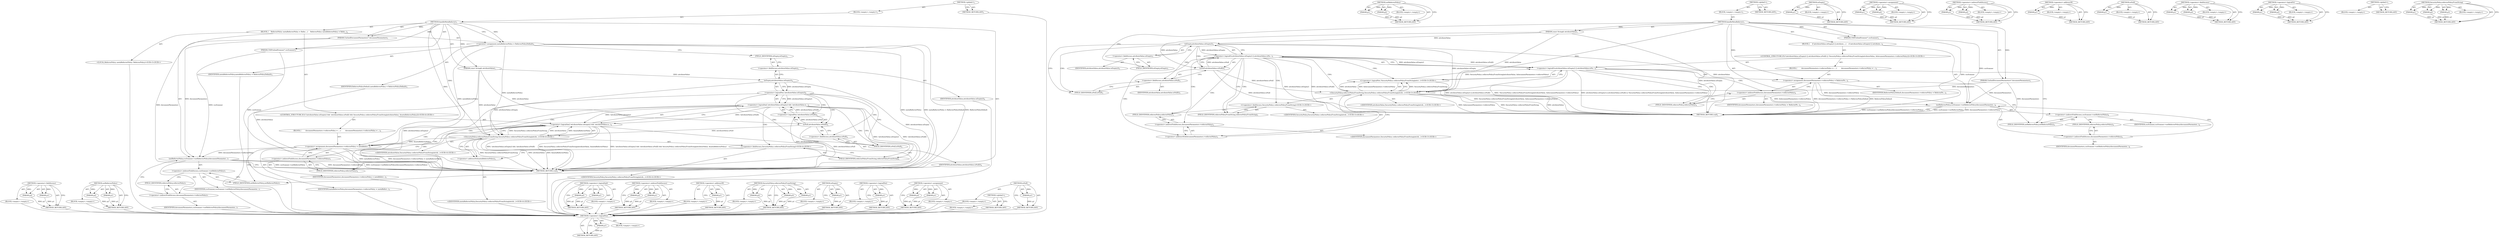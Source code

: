 digraph "isNull" {
vulnerable_86 [label=<(METHOD,&lt;operator&gt;.logicalNot)>];
vulnerable_87 [label=<(PARAM,p1)>];
vulnerable_88 [label=<(BLOCK,&lt;empty&gt;,&lt;empty&gt;)>];
vulnerable_89 [label=<(METHOD_RETURN,ANY)>];
vulnerable_110 [label=<(METHOD,setReferrerPolicy)>];
vulnerable_111 [label=<(PARAM,p1)>];
vulnerable_112 [label=<(PARAM,p2)>];
vulnerable_113 [label=<(BLOCK,&lt;empty&gt;,&lt;empty&gt;)>];
vulnerable_114 [label=<(METHOD_RETURN,ANY)>];
vulnerable_6 [label=<(METHOD,&lt;global&gt;)<SUB>1</SUB>>];
vulnerable_7 [label=<(BLOCK,&lt;empty&gt;,&lt;empty&gt;)<SUB>1</SUB>>];
vulnerable_8 [label=<(METHOD,handleMetaReferrer)<SUB>1</SUB>>];
vulnerable_9 [label=<(PARAM,const String&amp; attributeValue)<SUB>1</SUB>>];
vulnerable_10 [label=<(PARAM,CachedDocumentParameters* documentParameters)<SUB>1</SUB>>];
vulnerable_11 [label=<(PARAM,CSSPreloadScanner* cssScanner)<SUB>1</SUB>>];
vulnerable_12 [label=<(BLOCK,{
    if (attributeValue.isEmpty() || attribute...,{
    if (attributeValue.isEmpty() || attribute...)<SUB>2</SUB>>];
vulnerable_13 [label="<(CONTROL_STRUCTURE,IF,if (attributeValue.isEmpty() || attributeValue.isNull() || !SecurityPolicy::referrerPolicyFromString(attributeValue, &amp;documentParameters-&gt;referrerPolicy)))<SUB>3</SUB>>"];
vulnerable_14 [label=<(&lt;operator&gt;.logicalOr,attributeValue.isEmpty() || attributeValue.isNu...)<SUB>3</SUB>>];
vulnerable_15 [label=<(&lt;operator&gt;.logicalOr,attributeValue.isEmpty() || attributeValue.isNu...)<SUB>3</SUB>>];
vulnerable_16 [label=<(isEmpty,attributeValue.isEmpty())<SUB>3</SUB>>];
vulnerable_17 [label=<(&lt;operator&gt;.fieldAccess,attributeValue.isEmpty)<SUB>3</SUB>>];
vulnerable_18 [label=<(IDENTIFIER,attributeValue,attributeValue.isEmpty())<SUB>3</SUB>>];
vulnerable_19 [label=<(FIELD_IDENTIFIER,isEmpty,isEmpty)<SUB>3</SUB>>];
vulnerable_20 [label=<(isNull,attributeValue.isNull())<SUB>3</SUB>>];
vulnerable_21 [label=<(&lt;operator&gt;.fieldAccess,attributeValue.isNull)<SUB>3</SUB>>];
vulnerable_22 [label=<(IDENTIFIER,attributeValue,attributeValue.isNull())<SUB>3</SUB>>];
vulnerable_23 [label=<(FIELD_IDENTIFIER,isNull,isNull)<SUB>3</SUB>>];
vulnerable_24 [label="<(&lt;operator&gt;.logicalNot,!SecurityPolicy::referrerPolicyFromString(attri...)<SUB>3</SUB>>"];
vulnerable_25 [label="<(SecurityPolicy.referrerPolicyFromString,SecurityPolicy::referrerPolicyFromString(attrib...)<SUB>3</SUB>>"];
vulnerable_26 [label="<(&lt;operator&gt;.fieldAccess,SecurityPolicy::referrerPolicyFromString)<SUB>3</SUB>>"];
vulnerable_27 [label="<(IDENTIFIER,SecurityPolicy,SecurityPolicy::referrerPolicyFromString(attrib...)<SUB>3</SUB>>"];
vulnerable_28 [label=<(FIELD_IDENTIFIER,referrerPolicyFromString,referrerPolicyFromString)<SUB>3</SUB>>];
vulnerable_29 [label="<(IDENTIFIER,attributeValue,SecurityPolicy::referrerPolicyFromString(attrib...)<SUB>3</SUB>>"];
vulnerable_30 [label=<(&lt;operator&gt;.addressOf,&amp;documentParameters-&gt;referrerPolicy)<SUB>3</SUB>>];
vulnerable_31 [label=<(&lt;operator&gt;.indirectFieldAccess,documentParameters-&gt;referrerPolicy)<SUB>3</SUB>>];
vulnerable_32 [label="<(IDENTIFIER,documentParameters,SecurityPolicy::referrerPolicyFromString(attrib...)<SUB>3</SUB>>"];
vulnerable_33 [label=<(FIELD_IDENTIFIER,referrerPolicy,referrerPolicy)<SUB>3</SUB>>];
vulnerable_34 [label=<(BLOCK,{
        documentParameters-&gt;referrerPolicy = ...,{
        documentParameters-&gt;referrerPolicy = ...)<SUB>3</SUB>>];
vulnerable_35 [label=<(&lt;operator&gt;.assignment,documentParameters-&gt;referrerPolicy = ReferrerPo...)<SUB>4</SUB>>];
vulnerable_36 [label=<(&lt;operator&gt;.indirectFieldAccess,documentParameters-&gt;referrerPolicy)<SUB>4</SUB>>];
vulnerable_37 [label=<(IDENTIFIER,documentParameters,documentParameters-&gt;referrerPolicy = ReferrerPo...)<SUB>4</SUB>>];
vulnerable_38 [label=<(FIELD_IDENTIFIER,referrerPolicy,referrerPolicy)<SUB>4</SUB>>];
vulnerable_39 [label=<(IDENTIFIER,ReferrerPolicyDefault,documentParameters-&gt;referrerPolicy = ReferrerPo...)<SUB>4</SUB>>];
vulnerable_40 [label=<(setReferrerPolicy,cssScanner-&gt;setReferrerPolicy(documentParameter...)<SUB>6</SUB>>];
vulnerable_41 [label=<(&lt;operator&gt;.indirectFieldAccess,cssScanner-&gt;setReferrerPolicy)<SUB>6</SUB>>];
vulnerable_42 [label=<(IDENTIFIER,cssScanner,cssScanner-&gt;setReferrerPolicy(documentParameter...)<SUB>6</SUB>>];
vulnerable_43 [label=<(FIELD_IDENTIFIER,setReferrerPolicy,setReferrerPolicy)<SUB>6</SUB>>];
vulnerable_44 [label=<(&lt;operator&gt;.indirectFieldAccess,documentParameters-&gt;referrerPolicy)<SUB>6</SUB>>];
vulnerable_45 [label=<(IDENTIFIER,documentParameters,cssScanner-&gt;setReferrerPolicy(documentParameter...)<SUB>6</SUB>>];
vulnerable_46 [label=<(FIELD_IDENTIFIER,referrerPolicy,referrerPolicy)<SUB>6</SUB>>];
vulnerable_47 [label=<(METHOD_RETURN,void)<SUB>1</SUB>>];
vulnerable_49 [label=<(METHOD_RETURN,ANY)<SUB>1</SUB>>];
vulnerable_73 [label=<(METHOD,isEmpty)>];
vulnerable_74 [label=<(PARAM,p1)>];
vulnerable_75 [label=<(BLOCK,&lt;empty&gt;,&lt;empty&gt;)>];
vulnerable_76 [label=<(METHOD_RETURN,ANY)>];
vulnerable_105 [label=<(METHOD,&lt;operator&gt;.assignment)>];
vulnerable_106 [label=<(PARAM,p1)>];
vulnerable_107 [label=<(PARAM,p2)>];
vulnerable_108 [label=<(BLOCK,&lt;empty&gt;,&lt;empty&gt;)>];
vulnerable_109 [label=<(METHOD_RETURN,ANY)>];
vulnerable_100 [label=<(METHOD,&lt;operator&gt;.indirectFieldAccess)>];
vulnerable_101 [label=<(PARAM,p1)>];
vulnerable_102 [label=<(PARAM,p2)>];
vulnerable_103 [label=<(BLOCK,&lt;empty&gt;,&lt;empty&gt;)>];
vulnerable_104 [label=<(METHOD_RETURN,ANY)>];
vulnerable_96 [label=<(METHOD,&lt;operator&gt;.addressOf)>];
vulnerable_97 [label=<(PARAM,p1)>];
vulnerable_98 [label=<(BLOCK,&lt;empty&gt;,&lt;empty&gt;)>];
vulnerable_99 [label=<(METHOD_RETURN,ANY)>];
vulnerable_82 [label=<(METHOD,isNull)>];
vulnerable_83 [label=<(PARAM,p1)>];
vulnerable_84 [label=<(BLOCK,&lt;empty&gt;,&lt;empty&gt;)>];
vulnerable_85 [label=<(METHOD_RETURN,ANY)>];
vulnerable_77 [label=<(METHOD,&lt;operator&gt;.fieldAccess)>];
vulnerable_78 [label=<(PARAM,p1)>];
vulnerable_79 [label=<(PARAM,p2)>];
vulnerable_80 [label=<(BLOCK,&lt;empty&gt;,&lt;empty&gt;)>];
vulnerable_81 [label=<(METHOD_RETURN,ANY)>];
vulnerable_68 [label=<(METHOD,&lt;operator&gt;.logicalOr)>];
vulnerable_69 [label=<(PARAM,p1)>];
vulnerable_70 [label=<(PARAM,p2)>];
vulnerable_71 [label=<(BLOCK,&lt;empty&gt;,&lt;empty&gt;)>];
vulnerable_72 [label=<(METHOD_RETURN,ANY)>];
vulnerable_62 [label=<(METHOD,&lt;global&gt;)<SUB>1</SUB>>];
vulnerable_63 [label=<(BLOCK,&lt;empty&gt;,&lt;empty&gt;)>];
vulnerable_64 [label=<(METHOD_RETURN,ANY)>];
vulnerable_90 [label=<(METHOD,SecurityPolicy.referrerPolicyFromString)>];
vulnerable_91 [label=<(PARAM,p1)>];
vulnerable_92 [label=<(PARAM,p2)>];
vulnerable_93 [label=<(PARAM,p3)>];
vulnerable_94 [label=<(BLOCK,&lt;empty&gt;,&lt;empty&gt;)>];
vulnerable_95 [label=<(METHOD_RETURN,ANY)>];
fixed_91 [label=<(METHOD,&lt;operator&gt;.fieldAccess)>];
fixed_92 [label=<(PARAM,p1)>];
fixed_93 [label=<(PARAM,p2)>];
fixed_94 [label=<(BLOCK,&lt;empty&gt;,&lt;empty&gt;)>];
fixed_95 [label=<(METHOD_RETURN,ANY)>];
fixed_115 [label=<(METHOD,setReferrerPolicy)>];
fixed_116 [label=<(PARAM,p1)>];
fixed_117 [label=<(PARAM,p2)>];
fixed_118 [label=<(BLOCK,&lt;empty&gt;,&lt;empty&gt;)>];
fixed_119 [label=<(METHOD_RETURN,ANY)>];
fixed_6 [label=<(METHOD,&lt;global&gt;)<SUB>1</SUB>>];
fixed_7 [label=<(BLOCK,&lt;empty&gt;,&lt;empty&gt;)<SUB>1</SUB>>];
fixed_8 [label=<(METHOD,handleMetaReferrer)<SUB>1</SUB>>];
fixed_9 [label=<(PARAM,const String&amp; attributeValue)<SUB>1</SUB>>];
fixed_10 [label=<(PARAM,CachedDocumentParameters* documentParameters)<SUB>1</SUB>>];
fixed_11 [label=<(PARAM,CSSPreloadScanner* cssScanner)<SUB>1</SUB>>];
fixed_12 [label=<(BLOCK,{
    ReferrerPolicy metaReferrerPolicy = Refer...,{
    ReferrerPolicy metaReferrerPolicy = Refer...)<SUB>2</SUB>>];
fixed_13 [label="<(LOCAL,ReferrerPolicy metaReferrerPolicy: ReferrerPolicy)<SUB>3</SUB>>"];
fixed_14 [label=<(&lt;operator&gt;.assignment,metaReferrerPolicy = ReferrerPolicyDefault)<SUB>3</SUB>>];
fixed_15 [label=<(IDENTIFIER,metaReferrerPolicy,metaReferrerPolicy = ReferrerPolicyDefault)<SUB>3</SUB>>];
fixed_16 [label=<(IDENTIFIER,ReferrerPolicyDefault,metaReferrerPolicy = ReferrerPolicyDefault)<SUB>3</SUB>>];
fixed_17 [label="<(CONTROL_STRUCTURE,IF,if (!attributeValue.isEmpty() &amp;&amp; !attributeValue.isNull() &amp;&amp; SecurityPolicy::referrerPolicyFromString(attributeValue, &amp;metaReferrerPolicy)))<SUB>4</SUB>>"];
fixed_18 [label=<(&lt;operator&gt;.logicalAnd,!attributeValue.isEmpty() &amp;&amp; !attributeValue.is...)<SUB>4</SUB>>];
fixed_19 [label=<(&lt;operator&gt;.logicalAnd,!attributeValue.isEmpty() &amp;&amp; !attributeValue.is...)<SUB>4</SUB>>];
fixed_20 [label=<(&lt;operator&gt;.logicalNot,!attributeValue.isEmpty())<SUB>4</SUB>>];
fixed_21 [label=<(isEmpty,attributeValue.isEmpty())<SUB>4</SUB>>];
fixed_22 [label=<(&lt;operator&gt;.fieldAccess,attributeValue.isEmpty)<SUB>4</SUB>>];
fixed_23 [label=<(IDENTIFIER,attributeValue,attributeValue.isEmpty())<SUB>4</SUB>>];
fixed_24 [label=<(FIELD_IDENTIFIER,isEmpty,isEmpty)<SUB>4</SUB>>];
fixed_25 [label=<(&lt;operator&gt;.logicalNot,!attributeValue.isNull())<SUB>4</SUB>>];
fixed_26 [label=<(isNull,attributeValue.isNull())<SUB>4</SUB>>];
fixed_27 [label=<(&lt;operator&gt;.fieldAccess,attributeValue.isNull)<SUB>4</SUB>>];
fixed_28 [label=<(IDENTIFIER,attributeValue,attributeValue.isNull())<SUB>4</SUB>>];
fixed_29 [label=<(FIELD_IDENTIFIER,isNull,isNull)<SUB>4</SUB>>];
fixed_30 [label="<(SecurityPolicy.referrerPolicyFromString,SecurityPolicy::referrerPolicyFromString(attrib...)<SUB>4</SUB>>"];
fixed_31 [label="<(&lt;operator&gt;.fieldAccess,SecurityPolicy::referrerPolicyFromString)<SUB>4</SUB>>"];
fixed_32 [label="<(IDENTIFIER,SecurityPolicy,SecurityPolicy::referrerPolicyFromString(attrib...)<SUB>4</SUB>>"];
fixed_33 [label=<(FIELD_IDENTIFIER,referrerPolicyFromString,referrerPolicyFromString)<SUB>4</SUB>>];
fixed_34 [label="<(IDENTIFIER,attributeValue,SecurityPolicy::referrerPolicyFromString(attrib...)<SUB>4</SUB>>"];
fixed_35 [label=<(&lt;operator&gt;.addressOf,&amp;metaReferrerPolicy)<SUB>4</SUB>>];
fixed_36 [label="<(IDENTIFIER,metaReferrerPolicy,SecurityPolicy::referrerPolicyFromString(attrib...)<SUB>4</SUB>>"];
fixed_37 [label=<(BLOCK,{
        documentParameters-&gt;referrerPolicy = ...,{
        documentParameters-&gt;referrerPolicy = ...)<SUB>4</SUB>>];
fixed_38 [label=<(&lt;operator&gt;.assignment,documentParameters-&gt;referrerPolicy = metaReferr...)<SUB>5</SUB>>];
fixed_39 [label=<(&lt;operator&gt;.indirectFieldAccess,documentParameters-&gt;referrerPolicy)<SUB>5</SUB>>];
fixed_40 [label=<(IDENTIFIER,documentParameters,documentParameters-&gt;referrerPolicy = metaReferr...)<SUB>5</SUB>>];
fixed_41 [label=<(FIELD_IDENTIFIER,referrerPolicy,referrerPolicy)<SUB>5</SUB>>];
fixed_42 [label=<(IDENTIFIER,metaReferrerPolicy,documentParameters-&gt;referrerPolicy = metaReferr...)<SUB>5</SUB>>];
fixed_43 [label=<(setReferrerPolicy,cssScanner-&gt;setReferrerPolicy(documentParameter...)<SUB>7</SUB>>];
fixed_44 [label=<(&lt;operator&gt;.indirectFieldAccess,cssScanner-&gt;setReferrerPolicy)<SUB>7</SUB>>];
fixed_45 [label=<(IDENTIFIER,cssScanner,cssScanner-&gt;setReferrerPolicy(documentParameter...)<SUB>7</SUB>>];
fixed_46 [label=<(FIELD_IDENTIFIER,setReferrerPolicy,setReferrerPolicy)<SUB>7</SUB>>];
fixed_47 [label=<(&lt;operator&gt;.indirectFieldAccess,documentParameters-&gt;referrerPolicy)<SUB>7</SUB>>];
fixed_48 [label=<(IDENTIFIER,documentParameters,cssScanner-&gt;setReferrerPolicy(documentParameter...)<SUB>7</SUB>>];
fixed_49 [label=<(FIELD_IDENTIFIER,referrerPolicy,referrerPolicy)<SUB>7</SUB>>];
fixed_50 [label=<(METHOD_RETURN,void)<SUB>1</SUB>>];
fixed_52 [label=<(METHOD_RETURN,ANY)<SUB>1</SUB>>];
fixed_78 [label=<(METHOD,&lt;operator&gt;.logicalAnd)>];
fixed_79 [label=<(PARAM,p1)>];
fixed_80 [label=<(PARAM,p2)>];
fixed_81 [label=<(BLOCK,&lt;empty&gt;,&lt;empty&gt;)>];
fixed_82 [label=<(METHOD_RETURN,ANY)>];
fixed_110 [label=<(METHOD,&lt;operator&gt;.indirectFieldAccess)>];
fixed_111 [label=<(PARAM,p1)>];
fixed_112 [label=<(PARAM,p2)>];
fixed_113 [label=<(BLOCK,&lt;empty&gt;,&lt;empty&gt;)>];
fixed_114 [label=<(METHOD_RETURN,ANY)>];
fixed_106 [label=<(METHOD,&lt;operator&gt;.addressOf)>];
fixed_107 [label=<(PARAM,p1)>];
fixed_108 [label=<(BLOCK,&lt;empty&gt;,&lt;empty&gt;)>];
fixed_109 [label=<(METHOD_RETURN,ANY)>];
fixed_100 [label=<(METHOD,SecurityPolicy.referrerPolicyFromString)>];
fixed_101 [label=<(PARAM,p1)>];
fixed_102 [label=<(PARAM,p2)>];
fixed_103 [label=<(PARAM,p3)>];
fixed_104 [label=<(BLOCK,&lt;empty&gt;,&lt;empty&gt;)>];
fixed_105 [label=<(METHOD_RETURN,ANY)>];
fixed_87 [label=<(METHOD,isEmpty)>];
fixed_88 [label=<(PARAM,p1)>];
fixed_89 [label=<(BLOCK,&lt;empty&gt;,&lt;empty&gt;)>];
fixed_90 [label=<(METHOD_RETURN,ANY)>];
fixed_83 [label=<(METHOD,&lt;operator&gt;.logicalNot)>];
fixed_84 [label=<(PARAM,p1)>];
fixed_85 [label=<(BLOCK,&lt;empty&gt;,&lt;empty&gt;)>];
fixed_86 [label=<(METHOD_RETURN,ANY)>];
fixed_73 [label=<(METHOD,&lt;operator&gt;.assignment)>];
fixed_74 [label=<(PARAM,p1)>];
fixed_75 [label=<(PARAM,p2)>];
fixed_76 [label=<(BLOCK,&lt;empty&gt;,&lt;empty&gt;)>];
fixed_77 [label=<(METHOD_RETURN,ANY)>];
fixed_67 [label=<(METHOD,&lt;global&gt;)<SUB>1</SUB>>];
fixed_68 [label=<(BLOCK,&lt;empty&gt;,&lt;empty&gt;)>];
fixed_69 [label=<(METHOD_RETURN,ANY)>];
fixed_96 [label=<(METHOD,isNull)>];
fixed_97 [label=<(PARAM,p1)>];
fixed_98 [label=<(BLOCK,&lt;empty&gt;,&lt;empty&gt;)>];
fixed_99 [label=<(METHOD_RETURN,ANY)>];
vulnerable_86 -> vulnerable_87  [key=0, label="AST: "];
vulnerable_86 -> vulnerable_87  [key=1, label="DDG: "];
vulnerable_86 -> vulnerable_88  [key=0, label="AST: "];
vulnerable_86 -> vulnerable_89  [key=0, label="AST: "];
vulnerable_86 -> vulnerable_89  [key=1, label="CFG: "];
vulnerable_87 -> vulnerable_89  [key=0, label="DDG: p1"];
vulnerable_110 -> vulnerable_111  [key=0, label="AST: "];
vulnerable_110 -> vulnerable_111  [key=1, label="DDG: "];
vulnerable_110 -> vulnerable_113  [key=0, label="AST: "];
vulnerable_110 -> vulnerable_112  [key=0, label="AST: "];
vulnerable_110 -> vulnerable_112  [key=1, label="DDG: "];
vulnerable_110 -> vulnerable_114  [key=0, label="AST: "];
vulnerable_110 -> vulnerable_114  [key=1, label="CFG: "];
vulnerable_111 -> vulnerable_114  [key=0, label="DDG: p1"];
vulnerable_112 -> vulnerable_114  [key=0, label="DDG: p2"];
vulnerable_6 -> vulnerable_7  [key=0, label="AST: "];
vulnerable_6 -> vulnerable_49  [key=0, label="AST: "];
vulnerable_6 -> vulnerable_49  [key=1, label="CFG: "];
vulnerable_7 -> vulnerable_8  [key=0, label="AST: "];
vulnerable_8 -> vulnerable_9  [key=0, label="AST: "];
vulnerable_8 -> vulnerable_9  [key=1, label="DDG: "];
vulnerable_8 -> vulnerable_10  [key=0, label="AST: "];
vulnerable_8 -> vulnerable_10  [key=1, label="DDG: "];
vulnerable_8 -> vulnerable_11  [key=0, label="AST: "];
vulnerable_8 -> vulnerable_11  [key=1, label="DDG: "];
vulnerable_8 -> vulnerable_12  [key=0, label="AST: "];
vulnerable_8 -> vulnerable_47  [key=0, label="AST: "];
vulnerable_8 -> vulnerable_19  [key=0, label="CFG: "];
vulnerable_8 -> vulnerable_35  [key=0, label="DDG: "];
vulnerable_8 -> vulnerable_25  [key=0, label="DDG: "];
vulnerable_9 -> vulnerable_47  [key=0, label="DDG: attributeValue"];
vulnerable_9 -> vulnerable_16  [key=0, label="DDG: attributeValue"];
vulnerable_9 -> vulnerable_20  [key=0, label="DDG: attributeValue"];
vulnerable_9 -> vulnerable_25  [key=0, label="DDG: attributeValue"];
vulnerable_10 -> vulnerable_47  [key=0, label="DDG: documentParameters"];
vulnerable_10 -> vulnerable_40  [key=0, label="DDG: documentParameters"];
vulnerable_10 -> vulnerable_25  [key=0, label="DDG: documentParameters"];
vulnerable_11 -> vulnerable_47  [key=0, label="DDG: cssScanner"];
vulnerable_11 -> vulnerable_40  [key=0, label="DDG: cssScanner"];
vulnerable_12 -> vulnerable_13  [key=0, label="AST: "];
vulnerable_12 -> vulnerable_40  [key=0, label="AST: "];
vulnerable_13 -> vulnerable_14  [key=0, label="AST: "];
vulnerable_13 -> vulnerable_34  [key=0, label="AST: "];
vulnerable_14 -> vulnerable_15  [key=0, label="AST: "];
vulnerable_14 -> vulnerable_24  [key=0, label="AST: "];
vulnerable_14 -> vulnerable_38  [key=0, label="CFG: "];
vulnerable_14 -> vulnerable_38  [key=1, label="CDG: "];
vulnerable_14 -> vulnerable_43  [key=0, label="CFG: "];
vulnerable_14 -> vulnerable_47  [key=0, label="DDG: attributeValue.isEmpty() || attributeValue.isNull()"];
vulnerable_14 -> vulnerable_47  [key=1, label="DDG: !SecurityPolicy::referrerPolicyFromString(attributeValue, &amp;documentParameters-&gt;referrerPolicy)"];
vulnerable_14 -> vulnerable_47  [key=2, label="DDG: attributeValue.isEmpty() || attributeValue.isNull() || !SecurityPolicy::referrerPolicyFromString(attributeValue, &amp;documentParameters-&gt;referrerPolicy)"];
vulnerable_14 -> vulnerable_36  [key=0, label="CDG: "];
vulnerable_14 -> vulnerable_35  [key=0, label="CDG: "];
vulnerable_15 -> vulnerable_16  [key=0, label="AST: "];
vulnerable_15 -> vulnerable_20  [key=0, label="AST: "];
vulnerable_15 -> vulnerable_14  [key=0, label="CFG: "];
vulnerable_15 -> vulnerable_14  [key=1, label="DDG: attributeValue.isEmpty()"];
vulnerable_15 -> vulnerable_14  [key=2, label="DDG: attributeValue.isNull()"];
vulnerable_15 -> vulnerable_28  [key=0, label="CFG: "];
vulnerable_15 -> vulnerable_28  [key=1, label="CDG: "];
vulnerable_15 -> vulnerable_47  [key=0, label="DDG: attributeValue.isEmpty()"];
vulnerable_15 -> vulnerable_47  [key=1, label="DDG: attributeValue.isNull()"];
vulnerable_15 -> vulnerable_24  [key=0, label="CDG: "];
vulnerable_15 -> vulnerable_30  [key=0, label="CDG: "];
vulnerable_15 -> vulnerable_33  [key=0, label="CDG: "];
vulnerable_15 -> vulnerable_26  [key=0, label="CDG: "];
vulnerable_15 -> vulnerable_25  [key=0, label="CDG: "];
vulnerable_15 -> vulnerable_31  [key=0, label="CDG: "];
vulnerable_16 -> vulnerable_17  [key=0, label="AST: "];
vulnerable_16 -> vulnerable_15  [key=0, label="CFG: "];
vulnerable_16 -> vulnerable_15  [key=1, label="DDG: attributeValue.isEmpty"];
vulnerable_16 -> vulnerable_23  [key=0, label="CFG: "];
vulnerable_16 -> vulnerable_23  [key=1, label="CDG: "];
vulnerable_16 -> vulnerable_47  [key=0, label="DDG: attributeValue.isEmpty"];
vulnerable_16 -> vulnerable_25  [key=0, label="DDG: attributeValue.isEmpty"];
vulnerable_16 -> vulnerable_21  [key=0, label="CDG: "];
vulnerable_16 -> vulnerable_20  [key=0, label="CDG: "];
vulnerable_17 -> vulnerable_18  [key=0, label="AST: "];
vulnerable_17 -> vulnerable_19  [key=0, label="AST: "];
vulnerable_17 -> vulnerable_16  [key=0, label="CFG: "];
vulnerable_19 -> vulnerable_17  [key=0, label="CFG: "];
vulnerable_20 -> vulnerable_21  [key=0, label="AST: "];
vulnerable_20 -> vulnerable_15  [key=0, label="CFG: "];
vulnerable_20 -> vulnerable_15  [key=1, label="DDG: attributeValue.isNull"];
vulnerable_20 -> vulnerable_47  [key=0, label="DDG: attributeValue.isNull"];
vulnerable_20 -> vulnerable_25  [key=0, label="DDG: attributeValue.isNull"];
vulnerable_21 -> vulnerable_22  [key=0, label="AST: "];
vulnerable_21 -> vulnerable_23  [key=0, label="AST: "];
vulnerable_21 -> vulnerable_20  [key=0, label="CFG: "];
vulnerable_23 -> vulnerable_21  [key=0, label="CFG: "];
vulnerable_24 -> vulnerable_25  [key=0, label="AST: "];
vulnerable_24 -> vulnerable_14  [key=0, label="CFG: "];
vulnerable_24 -> vulnerable_14  [key=1, label="DDG: SecurityPolicy::referrerPolicyFromString(attributeValue, &amp;documentParameters-&gt;referrerPolicy)"];
vulnerable_24 -> vulnerable_47  [key=0, label="DDG: SecurityPolicy::referrerPolicyFromString(attributeValue, &amp;documentParameters-&gt;referrerPolicy)"];
vulnerable_25 -> vulnerable_26  [key=0, label="AST: "];
vulnerable_25 -> vulnerable_29  [key=0, label="AST: "];
vulnerable_25 -> vulnerable_30  [key=0, label="AST: "];
vulnerable_25 -> vulnerable_24  [key=0, label="CFG: "];
vulnerable_25 -> vulnerable_24  [key=1, label="DDG: SecurityPolicy::referrerPolicyFromString"];
vulnerable_25 -> vulnerable_24  [key=2, label="DDG: attributeValue"];
vulnerable_25 -> vulnerable_24  [key=3, label="DDG: &amp;documentParameters-&gt;referrerPolicy"];
vulnerable_25 -> vulnerable_47  [key=0, label="DDG: SecurityPolicy::referrerPolicyFromString"];
vulnerable_25 -> vulnerable_47  [key=1, label="DDG: attributeValue"];
vulnerable_25 -> vulnerable_47  [key=2, label="DDG: &amp;documentParameters-&gt;referrerPolicy"];
vulnerable_25 -> vulnerable_40  [key=0, label="DDG: &amp;documentParameters-&gt;referrerPolicy"];
vulnerable_26 -> vulnerable_27  [key=0, label="AST: "];
vulnerable_26 -> vulnerable_28  [key=0, label="AST: "];
vulnerable_26 -> vulnerable_33  [key=0, label="CFG: "];
vulnerable_28 -> vulnerable_26  [key=0, label="CFG: "];
vulnerable_30 -> vulnerable_31  [key=0, label="AST: "];
vulnerable_30 -> vulnerable_25  [key=0, label="CFG: "];
vulnerable_31 -> vulnerable_32  [key=0, label="AST: "];
vulnerable_31 -> vulnerable_33  [key=0, label="AST: "];
vulnerable_31 -> vulnerable_30  [key=0, label="CFG: "];
vulnerable_33 -> vulnerable_31  [key=0, label="CFG: "];
vulnerable_34 -> vulnerable_35  [key=0, label="AST: "];
vulnerable_35 -> vulnerable_36  [key=0, label="AST: "];
vulnerable_35 -> vulnerable_39  [key=0, label="AST: "];
vulnerable_35 -> vulnerable_43  [key=0, label="CFG: "];
vulnerable_35 -> vulnerable_47  [key=0, label="DDG: documentParameters-&gt;referrerPolicy = ReferrerPolicyDefault"];
vulnerable_35 -> vulnerable_47  [key=1, label="DDG: ReferrerPolicyDefault"];
vulnerable_35 -> vulnerable_40  [key=0, label="DDG: documentParameters-&gt;referrerPolicy"];
vulnerable_36 -> vulnerable_37  [key=0, label="AST: "];
vulnerable_36 -> vulnerable_38  [key=0, label="AST: "];
vulnerable_36 -> vulnerable_35  [key=0, label="CFG: "];
vulnerable_38 -> vulnerable_36  [key=0, label="CFG: "];
vulnerable_40 -> vulnerable_41  [key=0, label="AST: "];
vulnerable_40 -> vulnerable_44  [key=0, label="AST: "];
vulnerable_40 -> vulnerable_47  [key=0, label="CFG: "];
vulnerable_40 -> vulnerable_47  [key=1, label="DDG: cssScanner-&gt;setReferrerPolicy"];
vulnerable_40 -> vulnerable_47  [key=2, label="DDG: documentParameters-&gt;referrerPolicy"];
vulnerable_40 -> vulnerable_47  [key=3, label="DDG: cssScanner-&gt;setReferrerPolicy(documentParameters-&gt;referrerPolicy)"];
vulnerable_41 -> vulnerable_42  [key=0, label="AST: "];
vulnerable_41 -> vulnerable_43  [key=0, label="AST: "];
vulnerable_41 -> vulnerable_46  [key=0, label="CFG: "];
vulnerable_43 -> vulnerable_41  [key=0, label="CFG: "];
vulnerable_44 -> vulnerable_45  [key=0, label="AST: "];
vulnerable_44 -> vulnerable_46  [key=0, label="AST: "];
vulnerable_44 -> vulnerable_40  [key=0, label="CFG: "];
vulnerable_46 -> vulnerable_44  [key=0, label="CFG: "];
vulnerable_73 -> vulnerable_74  [key=0, label="AST: "];
vulnerable_73 -> vulnerable_74  [key=1, label="DDG: "];
vulnerable_73 -> vulnerable_75  [key=0, label="AST: "];
vulnerable_73 -> vulnerable_76  [key=0, label="AST: "];
vulnerable_73 -> vulnerable_76  [key=1, label="CFG: "];
vulnerable_74 -> vulnerable_76  [key=0, label="DDG: p1"];
vulnerable_105 -> vulnerable_106  [key=0, label="AST: "];
vulnerable_105 -> vulnerable_106  [key=1, label="DDG: "];
vulnerable_105 -> vulnerable_108  [key=0, label="AST: "];
vulnerable_105 -> vulnerable_107  [key=0, label="AST: "];
vulnerable_105 -> vulnerable_107  [key=1, label="DDG: "];
vulnerable_105 -> vulnerable_109  [key=0, label="AST: "];
vulnerable_105 -> vulnerable_109  [key=1, label="CFG: "];
vulnerable_106 -> vulnerable_109  [key=0, label="DDG: p1"];
vulnerable_107 -> vulnerable_109  [key=0, label="DDG: p2"];
vulnerable_100 -> vulnerable_101  [key=0, label="AST: "];
vulnerable_100 -> vulnerable_101  [key=1, label="DDG: "];
vulnerable_100 -> vulnerable_103  [key=0, label="AST: "];
vulnerable_100 -> vulnerable_102  [key=0, label="AST: "];
vulnerable_100 -> vulnerable_102  [key=1, label="DDG: "];
vulnerable_100 -> vulnerable_104  [key=0, label="AST: "];
vulnerable_100 -> vulnerable_104  [key=1, label="CFG: "];
vulnerable_101 -> vulnerable_104  [key=0, label="DDG: p1"];
vulnerable_102 -> vulnerable_104  [key=0, label="DDG: p2"];
vulnerable_96 -> vulnerable_97  [key=0, label="AST: "];
vulnerable_96 -> vulnerable_97  [key=1, label="DDG: "];
vulnerable_96 -> vulnerable_98  [key=0, label="AST: "];
vulnerable_96 -> vulnerable_99  [key=0, label="AST: "];
vulnerable_96 -> vulnerable_99  [key=1, label="CFG: "];
vulnerable_97 -> vulnerable_99  [key=0, label="DDG: p1"];
vulnerable_82 -> vulnerable_83  [key=0, label="AST: "];
vulnerable_82 -> vulnerable_83  [key=1, label="DDG: "];
vulnerable_82 -> vulnerable_84  [key=0, label="AST: "];
vulnerable_82 -> vulnerable_85  [key=0, label="AST: "];
vulnerable_82 -> vulnerable_85  [key=1, label="CFG: "];
vulnerable_83 -> vulnerable_85  [key=0, label="DDG: p1"];
vulnerable_77 -> vulnerable_78  [key=0, label="AST: "];
vulnerable_77 -> vulnerable_78  [key=1, label="DDG: "];
vulnerable_77 -> vulnerable_80  [key=0, label="AST: "];
vulnerable_77 -> vulnerable_79  [key=0, label="AST: "];
vulnerable_77 -> vulnerable_79  [key=1, label="DDG: "];
vulnerable_77 -> vulnerable_81  [key=0, label="AST: "];
vulnerable_77 -> vulnerable_81  [key=1, label="CFG: "];
vulnerable_78 -> vulnerable_81  [key=0, label="DDG: p1"];
vulnerable_79 -> vulnerable_81  [key=0, label="DDG: p2"];
vulnerable_68 -> vulnerable_69  [key=0, label="AST: "];
vulnerable_68 -> vulnerable_69  [key=1, label="DDG: "];
vulnerable_68 -> vulnerable_71  [key=0, label="AST: "];
vulnerable_68 -> vulnerable_70  [key=0, label="AST: "];
vulnerable_68 -> vulnerable_70  [key=1, label="DDG: "];
vulnerable_68 -> vulnerable_72  [key=0, label="AST: "];
vulnerable_68 -> vulnerable_72  [key=1, label="CFG: "];
vulnerable_69 -> vulnerable_72  [key=0, label="DDG: p1"];
vulnerable_70 -> vulnerable_72  [key=0, label="DDG: p2"];
vulnerable_62 -> vulnerable_63  [key=0, label="AST: "];
vulnerable_62 -> vulnerable_64  [key=0, label="AST: "];
vulnerable_62 -> vulnerable_64  [key=1, label="CFG: "];
vulnerable_90 -> vulnerable_91  [key=0, label="AST: "];
vulnerable_90 -> vulnerable_91  [key=1, label="DDG: "];
vulnerable_90 -> vulnerable_94  [key=0, label="AST: "];
vulnerable_90 -> vulnerable_92  [key=0, label="AST: "];
vulnerable_90 -> vulnerable_92  [key=1, label="DDG: "];
vulnerable_90 -> vulnerable_95  [key=0, label="AST: "];
vulnerable_90 -> vulnerable_95  [key=1, label="CFG: "];
vulnerable_90 -> vulnerable_93  [key=0, label="AST: "];
vulnerable_90 -> vulnerable_93  [key=1, label="DDG: "];
vulnerable_91 -> vulnerable_95  [key=0, label="DDG: p1"];
vulnerable_92 -> vulnerable_95  [key=0, label="DDG: p2"];
vulnerable_93 -> vulnerable_95  [key=0, label="DDG: p3"];
fixed_91 -> fixed_92  [key=0, label="AST: "];
fixed_91 -> fixed_92  [key=1, label="DDG: "];
fixed_91 -> fixed_94  [key=0, label="AST: "];
fixed_91 -> fixed_93  [key=0, label="AST: "];
fixed_91 -> fixed_93  [key=1, label="DDG: "];
fixed_91 -> fixed_95  [key=0, label="AST: "];
fixed_91 -> fixed_95  [key=1, label="CFG: "];
fixed_92 -> fixed_95  [key=0, label="DDG: p1"];
fixed_93 -> fixed_95  [key=0, label="DDG: p2"];
fixed_94 -> vulnerable_86  [key=0];
fixed_95 -> vulnerable_86  [key=0];
fixed_115 -> fixed_116  [key=0, label="AST: "];
fixed_115 -> fixed_116  [key=1, label="DDG: "];
fixed_115 -> fixed_118  [key=0, label="AST: "];
fixed_115 -> fixed_117  [key=0, label="AST: "];
fixed_115 -> fixed_117  [key=1, label="DDG: "];
fixed_115 -> fixed_119  [key=0, label="AST: "];
fixed_115 -> fixed_119  [key=1, label="CFG: "];
fixed_116 -> fixed_119  [key=0, label="DDG: p1"];
fixed_117 -> fixed_119  [key=0, label="DDG: p2"];
fixed_118 -> vulnerable_86  [key=0];
fixed_119 -> vulnerable_86  [key=0];
fixed_6 -> fixed_7  [key=0, label="AST: "];
fixed_6 -> fixed_52  [key=0, label="AST: "];
fixed_6 -> fixed_52  [key=1, label="CFG: "];
fixed_7 -> fixed_8  [key=0, label="AST: "];
fixed_8 -> fixed_9  [key=0, label="AST: "];
fixed_8 -> fixed_9  [key=1, label="DDG: "];
fixed_8 -> fixed_10  [key=0, label="AST: "];
fixed_8 -> fixed_10  [key=1, label="DDG: "];
fixed_8 -> fixed_11  [key=0, label="AST: "];
fixed_8 -> fixed_11  [key=1, label="DDG: "];
fixed_8 -> fixed_12  [key=0, label="AST: "];
fixed_8 -> fixed_50  [key=0, label="AST: "];
fixed_8 -> fixed_14  [key=0, label="CFG: "];
fixed_8 -> fixed_14  [key=1, label="DDG: "];
fixed_8 -> fixed_38  [key=0, label="DDG: "];
fixed_8 -> fixed_30  [key=0, label="DDG: "];
fixed_9 -> fixed_50  [key=0, label="DDG: attributeValue"];
fixed_9 -> fixed_30  [key=0, label="DDG: attributeValue"];
fixed_9 -> fixed_21  [key=0, label="DDG: attributeValue"];
fixed_9 -> fixed_26  [key=0, label="DDG: attributeValue"];
fixed_10 -> fixed_50  [key=0, label="DDG: documentParameters"];
fixed_10 -> fixed_43  [key=0, label="DDG: documentParameters"];
fixed_11 -> fixed_50  [key=0, label="DDG: cssScanner"];
fixed_11 -> fixed_43  [key=0, label="DDG: cssScanner"];
fixed_12 -> fixed_13  [key=0, label="AST: "];
fixed_12 -> fixed_14  [key=0, label="AST: "];
fixed_12 -> fixed_17  [key=0, label="AST: "];
fixed_12 -> fixed_43  [key=0, label="AST: "];
fixed_13 -> vulnerable_86  [key=0];
fixed_14 -> fixed_15  [key=0, label="AST: "];
fixed_14 -> fixed_16  [key=0, label="AST: "];
fixed_14 -> fixed_24  [key=0, label="CFG: "];
fixed_14 -> fixed_50  [key=0, label="DDG: metaReferrerPolicy"];
fixed_14 -> fixed_50  [key=1, label="DDG: metaReferrerPolicy = ReferrerPolicyDefault"];
fixed_14 -> fixed_50  [key=2, label="DDG: ReferrerPolicyDefault"];
fixed_14 -> fixed_38  [key=0, label="DDG: metaReferrerPolicy"];
fixed_14 -> fixed_30  [key=0, label="DDG: metaReferrerPolicy"];
fixed_15 -> vulnerable_86  [key=0];
fixed_16 -> vulnerable_86  [key=0];
fixed_17 -> fixed_18  [key=0, label="AST: "];
fixed_17 -> fixed_37  [key=0, label="AST: "];
fixed_18 -> fixed_19  [key=0, label="AST: "];
fixed_18 -> fixed_30  [key=0, label="AST: "];
fixed_18 -> fixed_41  [key=0, label="CFG: "];
fixed_18 -> fixed_41  [key=1, label="CDG: "];
fixed_18 -> fixed_46  [key=0, label="CFG: "];
fixed_18 -> fixed_50  [key=0, label="DDG: !attributeValue.isEmpty() &amp;&amp; !attributeValue.isNull()"];
fixed_18 -> fixed_50  [key=1, label="DDG: SecurityPolicy::referrerPolicyFromString(attributeValue, &amp;metaReferrerPolicy)"];
fixed_18 -> fixed_50  [key=2, label="DDG: !attributeValue.isEmpty() &amp;&amp; !attributeValue.isNull() &amp;&amp; SecurityPolicy::referrerPolicyFromString(attributeValue, &amp;metaReferrerPolicy)"];
fixed_18 -> fixed_38  [key=0, label="CDG: "];
fixed_18 -> fixed_39  [key=0, label="CDG: "];
fixed_19 -> fixed_20  [key=0, label="AST: "];
fixed_19 -> fixed_25  [key=0, label="AST: "];
fixed_19 -> fixed_18  [key=0, label="CFG: "];
fixed_19 -> fixed_18  [key=1, label="DDG: !attributeValue.isEmpty()"];
fixed_19 -> fixed_18  [key=2, label="DDG: !attributeValue.isNull()"];
fixed_19 -> fixed_33  [key=0, label="CFG: "];
fixed_19 -> fixed_33  [key=1, label="CDG: "];
fixed_19 -> fixed_50  [key=0, label="DDG: !attributeValue.isEmpty()"];
fixed_19 -> fixed_50  [key=1, label="DDG: !attributeValue.isNull()"];
fixed_19 -> fixed_30  [key=0, label="CDG: "];
fixed_19 -> fixed_35  [key=0, label="CDG: "];
fixed_19 -> fixed_31  [key=0, label="CDG: "];
fixed_20 -> fixed_21  [key=0, label="AST: "];
fixed_20 -> fixed_19  [key=0, label="CFG: "];
fixed_20 -> fixed_19  [key=1, label="DDG: attributeValue.isEmpty()"];
fixed_20 -> fixed_29  [key=0, label="CFG: "];
fixed_20 -> fixed_29  [key=1, label="CDG: "];
fixed_20 -> fixed_50  [key=0, label="DDG: attributeValue.isEmpty()"];
fixed_20 -> fixed_26  [key=0, label="CDG: "];
fixed_20 -> fixed_25  [key=0, label="CDG: "];
fixed_20 -> fixed_27  [key=0, label="CDG: "];
fixed_21 -> fixed_22  [key=0, label="AST: "];
fixed_21 -> fixed_20  [key=0, label="CFG: "];
fixed_21 -> fixed_20  [key=1, label="DDG: attributeValue.isEmpty"];
fixed_21 -> fixed_50  [key=0, label="DDG: attributeValue.isEmpty"];
fixed_21 -> fixed_30  [key=0, label="DDG: attributeValue.isEmpty"];
fixed_22 -> fixed_23  [key=0, label="AST: "];
fixed_22 -> fixed_24  [key=0, label="AST: "];
fixed_22 -> fixed_21  [key=0, label="CFG: "];
fixed_23 -> vulnerable_86  [key=0];
fixed_24 -> fixed_22  [key=0, label="CFG: "];
fixed_25 -> fixed_26  [key=0, label="AST: "];
fixed_25 -> fixed_19  [key=0, label="CFG: "];
fixed_25 -> fixed_19  [key=1, label="DDG: attributeValue.isNull()"];
fixed_25 -> fixed_50  [key=0, label="DDG: attributeValue.isNull()"];
fixed_26 -> fixed_27  [key=0, label="AST: "];
fixed_26 -> fixed_25  [key=0, label="CFG: "];
fixed_26 -> fixed_25  [key=1, label="DDG: attributeValue.isNull"];
fixed_26 -> fixed_50  [key=0, label="DDG: attributeValue.isNull"];
fixed_26 -> fixed_30  [key=0, label="DDG: attributeValue.isNull"];
fixed_27 -> fixed_28  [key=0, label="AST: "];
fixed_27 -> fixed_29  [key=0, label="AST: "];
fixed_27 -> fixed_26  [key=0, label="CFG: "];
fixed_28 -> vulnerable_86  [key=0];
fixed_29 -> fixed_27  [key=0, label="CFG: "];
fixed_30 -> fixed_31  [key=0, label="AST: "];
fixed_30 -> fixed_34  [key=0, label="AST: "];
fixed_30 -> fixed_35  [key=0, label="AST: "];
fixed_30 -> fixed_18  [key=0, label="CFG: "];
fixed_30 -> fixed_18  [key=1, label="DDG: SecurityPolicy::referrerPolicyFromString"];
fixed_30 -> fixed_18  [key=2, label="DDG: attributeValue"];
fixed_30 -> fixed_18  [key=3, label="DDG: &amp;metaReferrerPolicy"];
fixed_30 -> fixed_50  [key=0, label="DDG: SecurityPolicy::referrerPolicyFromString"];
fixed_30 -> fixed_50  [key=1, label="DDG: attributeValue"];
fixed_30 -> fixed_50  [key=2, label="DDG: &amp;metaReferrerPolicy"];
fixed_30 -> fixed_38  [key=0, label="DDG: &amp;metaReferrerPolicy"];
fixed_31 -> fixed_32  [key=0, label="AST: "];
fixed_31 -> fixed_33  [key=0, label="AST: "];
fixed_31 -> fixed_35  [key=0, label="CFG: "];
fixed_32 -> vulnerable_86  [key=0];
fixed_33 -> fixed_31  [key=0, label="CFG: "];
fixed_34 -> vulnerable_86  [key=0];
fixed_35 -> fixed_36  [key=0, label="AST: "];
fixed_35 -> fixed_30  [key=0, label="CFG: "];
fixed_36 -> vulnerable_86  [key=0];
fixed_37 -> fixed_38  [key=0, label="AST: "];
fixed_38 -> fixed_39  [key=0, label="AST: "];
fixed_38 -> fixed_42  [key=0, label="AST: "];
fixed_38 -> fixed_46  [key=0, label="CFG: "];
fixed_38 -> fixed_50  [key=0, label="DDG: metaReferrerPolicy"];
fixed_38 -> fixed_50  [key=1, label="DDG: documentParameters-&gt;referrerPolicy = metaReferrerPolicy"];
fixed_38 -> fixed_43  [key=0, label="DDG: documentParameters-&gt;referrerPolicy"];
fixed_39 -> fixed_40  [key=0, label="AST: "];
fixed_39 -> fixed_41  [key=0, label="AST: "];
fixed_39 -> fixed_38  [key=0, label="CFG: "];
fixed_40 -> vulnerable_86  [key=0];
fixed_41 -> fixed_39  [key=0, label="CFG: "];
fixed_42 -> vulnerable_86  [key=0];
fixed_43 -> fixed_44  [key=0, label="AST: "];
fixed_43 -> fixed_47  [key=0, label="AST: "];
fixed_43 -> fixed_50  [key=0, label="CFG: "];
fixed_43 -> fixed_50  [key=1, label="DDG: cssScanner-&gt;setReferrerPolicy"];
fixed_43 -> fixed_50  [key=2, label="DDG: documentParameters-&gt;referrerPolicy"];
fixed_43 -> fixed_50  [key=3, label="DDG: cssScanner-&gt;setReferrerPolicy(documentParameters-&gt;referrerPolicy)"];
fixed_44 -> fixed_45  [key=0, label="AST: "];
fixed_44 -> fixed_46  [key=0, label="AST: "];
fixed_44 -> fixed_49  [key=0, label="CFG: "];
fixed_45 -> vulnerable_86  [key=0];
fixed_46 -> fixed_44  [key=0, label="CFG: "];
fixed_47 -> fixed_48  [key=0, label="AST: "];
fixed_47 -> fixed_49  [key=0, label="AST: "];
fixed_47 -> fixed_43  [key=0, label="CFG: "];
fixed_48 -> vulnerable_86  [key=0];
fixed_49 -> fixed_47  [key=0, label="CFG: "];
fixed_50 -> vulnerable_86  [key=0];
fixed_52 -> vulnerable_86  [key=0];
fixed_78 -> fixed_79  [key=0, label="AST: "];
fixed_78 -> fixed_79  [key=1, label="DDG: "];
fixed_78 -> fixed_81  [key=0, label="AST: "];
fixed_78 -> fixed_80  [key=0, label="AST: "];
fixed_78 -> fixed_80  [key=1, label="DDG: "];
fixed_78 -> fixed_82  [key=0, label="AST: "];
fixed_78 -> fixed_82  [key=1, label="CFG: "];
fixed_79 -> fixed_82  [key=0, label="DDG: p1"];
fixed_80 -> fixed_82  [key=0, label="DDG: p2"];
fixed_81 -> vulnerable_86  [key=0];
fixed_82 -> vulnerable_86  [key=0];
fixed_110 -> fixed_111  [key=0, label="AST: "];
fixed_110 -> fixed_111  [key=1, label="DDG: "];
fixed_110 -> fixed_113  [key=0, label="AST: "];
fixed_110 -> fixed_112  [key=0, label="AST: "];
fixed_110 -> fixed_112  [key=1, label="DDG: "];
fixed_110 -> fixed_114  [key=0, label="AST: "];
fixed_110 -> fixed_114  [key=1, label="CFG: "];
fixed_111 -> fixed_114  [key=0, label="DDG: p1"];
fixed_112 -> fixed_114  [key=0, label="DDG: p2"];
fixed_113 -> vulnerable_86  [key=0];
fixed_114 -> vulnerable_86  [key=0];
fixed_106 -> fixed_107  [key=0, label="AST: "];
fixed_106 -> fixed_107  [key=1, label="DDG: "];
fixed_106 -> fixed_108  [key=0, label="AST: "];
fixed_106 -> fixed_109  [key=0, label="AST: "];
fixed_106 -> fixed_109  [key=1, label="CFG: "];
fixed_107 -> fixed_109  [key=0, label="DDG: p1"];
fixed_108 -> vulnerable_86  [key=0];
fixed_109 -> vulnerable_86  [key=0];
fixed_100 -> fixed_101  [key=0, label="AST: "];
fixed_100 -> fixed_101  [key=1, label="DDG: "];
fixed_100 -> fixed_104  [key=0, label="AST: "];
fixed_100 -> fixed_102  [key=0, label="AST: "];
fixed_100 -> fixed_102  [key=1, label="DDG: "];
fixed_100 -> fixed_105  [key=0, label="AST: "];
fixed_100 -> fixed_105  [key=1, label="CFG: "];
fixed_100 -> fixed_103  [key=0, label="AST: "];
fixed_100 -> fixed_103  [key=1, label="DDG: "];
fixed_101 -> fixed_105  [key=0, label="DDG: p1"];
fixed_102 -> fixed_105  [key=0, label="DDG: p2"];
fixed_103 -> fixed_105  [key=0, label="DDG: p3"];
fixed_104 -> vulnerable_86  [key=0];
fixed_105 -> vulnerable_86  [key=0];
fixed_87 -> fixed_88  [key=0, label="AST: "];
fixed_87 -> fixed_88  [key=1, label="DDG: "];
fixed_87 -> fixed_89  [key=0, label="AST: "];
fixed_87 -> fixed_90  [key=0, label="AST: "];
fixed_87 -> fixed_90  [key=1, label="CFG: "];
fixed_88 -> fixed_90  [key=0, label="DDG: p1"];
fixed_89 -> vulnerable_86  [key=0];
fixed_90 -> vulnerable_86  [key=0];
fixed_83 -> fixed_84  [key=0, label="AST: "];
fixed_83 -> fixed_84  [key=1, label="DDG: "];
fixed_83 -> fixed_85  [key=0, label="AST: "];
fixed_83 -> fixed_86  [key=0, label="AST: "];
fixed_83 -> fixed_86  [key=1, label="CFG: "];
fixed_84 -> fixed_86  [key=0, label="DDG: p1"];
fixed_85 -> vulnerable_86  [key=0];
fixed_86 -> vulnerable_86  [key=0];
fixed_73 -> fixed_74  [key=0, label="AST: "];
fixed_73 -> fixed_74  [key=1, label="DDG: "];
fixed_73 -> fixed_76  [key=0, label="AST: "];
fixed_73 -> fixed_75  [key=0, label="AST: "];
fixed_73 -> fixed_75  [key=1, label="DDG: "];
fixed_73 -> fixed_77  [key=0, label="AST: "];
fixed_73 -> fixed_77  [key=1, label="CFG: "];
fixed_74 -> fixed_77  [key=0, label="DDG: p1"];
fixed_75 -> fixed_77  [key=0, label="DDG: p2"];
fixed_76 -> vulnerable_86  [key=0];
fixed_77 -> vulnerable_86  [key=0];
fixed_67 -> fixed_68  [key=0, label="AST: "];
fixed_67 -> fixed_69  [key=0, label="AST: "];
fixed_67 -> fixed_69  [key=1, label="CFG: "];
fixed_68 -> vulnerable_86  [key=0];
fixed_69 -> vulnerable_86  [key=0];
fixed_96 -> fixed_97  [key=0, label="AST: "];
fixed_96 -> fixed_97  [key=1, label="DDG: "];
fixed_96 -> fixed_98  [key=0, label="AST: "];
fixed_96 -> fixed_99  [key=0, label="AST: "];
fixed_96 -> fixed_99  [key=1, label="CFG: "];
fixed_97 -> fixed_99  [key=0, label="DDG: p1"];
fixed_98 -> vulnerable_86  [key=0];
fixed_99 -> vulnerable_86  [key=0];
}
